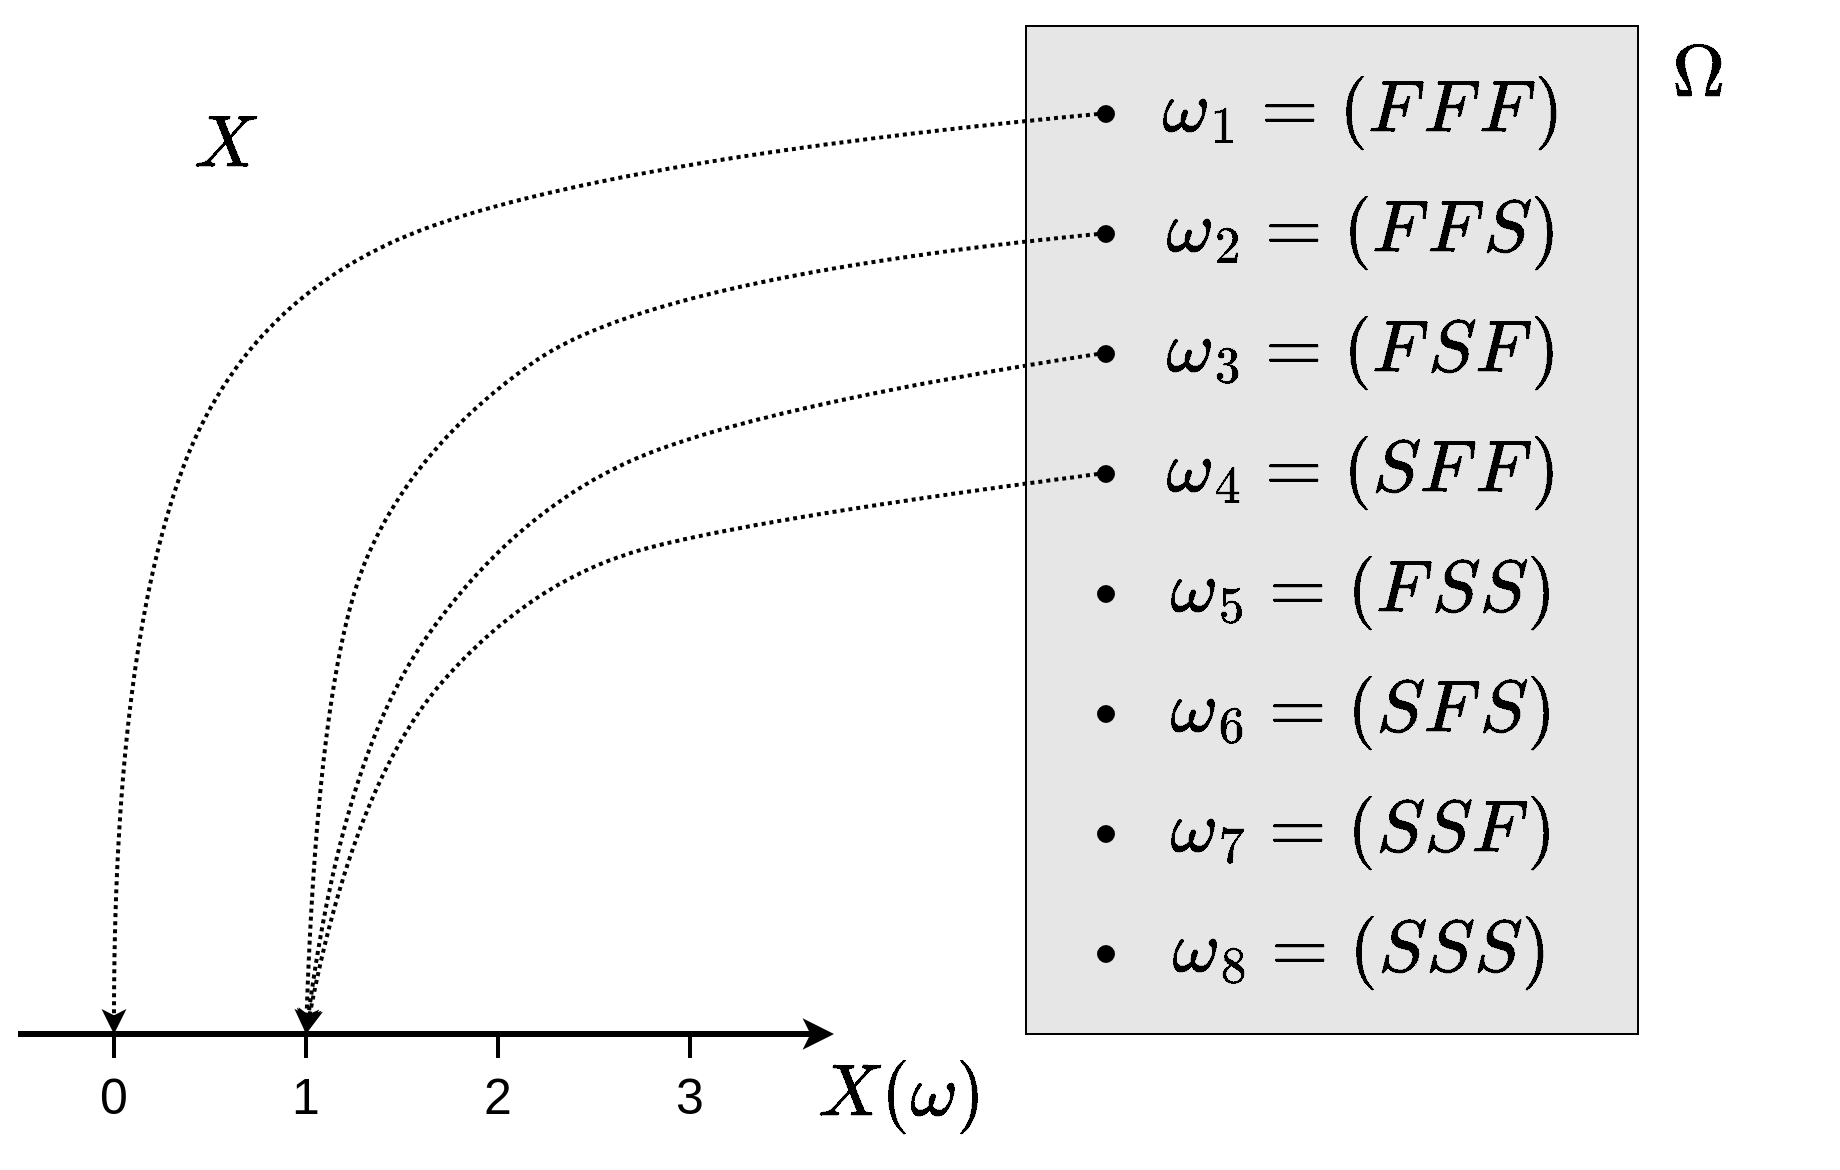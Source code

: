 <mxfile version="24.2.5" type="device">
  <diagram name="Página-1" id="E-DP9fMv0TR5NF7smadX">
    <mxGraphModel dx="1364" dy="843" grid="1" gridSize="6" guides="1" tooltips="1" connect="1" arrows="1" fold="1" page="1" pageScale="1" pageWidth="919" pageHeight="600" math="1" shadow="0">
      <root>
        <mxCell id="0" />
        <mxCell id="1" parent="0" />
        <mxCell id="CFI3S7LzRvd9iii7xQHX-2" value="" style="rounded=0;whiteSpace=wrap;html=1;fillColor=#E6E6E6;" parent="1" vertex="1">
          <mxGeometry x="552" y="24" width="306" height="504" as="geometry" />
        </mxCell>
        <mxCell id="CFI3S7LzRvd9iii7xQHX-3" value="\(\Omega\)" style="text;html=1;align=center;verticalAlign=middle;whiteSpace=wrap;rounded=0;fontSize=31;" parent="1" vertex="1">
          <mxGeometry x="858" y="24" width="60" height="48" as="geometry" />
        </mxCell>
        <mxCell id="CFI3S7LzRvd9iii7xQHX-4" value="\(\omega_1 = (FFF)\)" style="text;html=1;align=center;verticalAlign=middle;whiteSpace=wrap;rounded=0;fontSize=31;" parent="1" vertex="1">
          <mxGeometry x="612" y="42" width="216" height="48" as="geometry" />
        </mxCell>
        <mxCell id="CFI3S7LzRvd9iii7xQHX-5" value="\(\omega_2 = (FFS)\)" style="text;html=1;align=center;verticalAlign=middle;whiteSpace=wrap;rounded=0;fontSize=31;" parent="1" vertex="1">
          <mxGeometry x="612" y="102" width="216" height="48" as="geometry" />
        </mxCell>
        <mxCell id="CFI3S7LzRvd9iii7xQHX-6" value="\(\omega_3 = (FSF)\)" style="text;html=1;align=center;verticalAlign=middle;whiteSpace=wrap;rounded=0;fontSize=31;" parent="1" vertex="1">
          <mxGeometry x="612" y="162" width="216" height="48" as="geometry" />
        </mxCell>
        <mxCell id="CFI3S7LzRvd9iii7xQHX-7" value="\(\omega_4 = (SFF)\)" style="text;html=1;align=center;verticalAlign=middle;whiteSpace=wrap;rounded=0;fontSize=31;" parent="1" vertex="1">
          <mxGeometry x="612" y="222" width="216" height="48" as="geometry" />
        </mxCell>
        <mxCell id="CFI3S7LzRvd9iii7xQHX-8" value="\(\omega_5 = (FSS)\)" style="text;html=1;align=center;verticalAlign=middle;whiteSpace=wrap;rounded=0;fontSize=31;" parent="1" vertex="1">
          <mxGeometry x="612" y="282" width="216" height="48" as="geometry" />
        </mxCell>
        <mxCell id="CFI3S7LzRvd9iii7xQHX-9" value="\(\omega_6 = (SFS)\)" style="text;html=1;align=center;verticalAlign=middle;whiteSpace=wrap;rounded=0;fontSize=31;" parent="1" vertex="1">
          <mxGeometry x="612" y="342" width="216" height="48" as="geometry" />
        </mxCell>
        <mxCell id="CFI3S7LzRvd9iii7xQHX-10" value="\(\omega_7 = (SSF)\)" style="text;html=1;align=center;verticalAlign=middle;whiteSpace=wrap;rounded=0;fontSize=31;" parent="1" vertex="1">
          <mxGeometry x="612" y="402" width="216" height="48" as="geometry" />
        </mxCell>
        <mxCell id="CFI3S7LzRvd9iii7xQHX-11" value="\(\omega_8 = (SSS)\)" style="text;html=1;align=center;verticalAlign=middle;whiteSpace=wrap;rounded=0;fontSize=31;" parent="1" vertex="1">
          <mxGeometry x="612" y="462" width="216" height="48" as="geometry" />
        </mxCell>
        <mxCell id="CFI3S7LzRvd9iii7xQHX-12" value="" style="ellipse;whiteSpace=wrap;html=1;fillColor=#000000;" parent="1" vertex="1">
          <mxGeometry x="588" y="64" width="8" height="8" as="geometry" />
        </mxCell>
        <mxCell id="CFI3S7LzRvd9iii7xQHX-13" value="" style="ellipse;whiteSpace=wrap;html=1;fillColor=#000000;" parent="1" vertex="1">
          <mxGeometry x="588" y="124" width="8" height="8" as="geometry" />
        </mxCell>
        <mxCell id="CFI3S7LzRvd9iii7xQHX-14" value="" style="ellipse;whiteSpace=wrap;html=1;fillColor=#000000;" parent="1" vertex="1">
          <mxGeometry x="588" y="184" width="8" height="8" as="geometry" />
        </mxCell>
        <mxCell id="CFI3S7LzRvd9iii7xQHX-15" value="" style="ellipse;whiteSpace=wrap;html=1;fillColor=#000000;" parent="1" vertex="1">
          <mxGeometry x="588" y="244" width="8" height="8" as="geometry" />
        </mxCell>
        <mxCell id="CFI3S7LzRvd9iii7xQHX-16" value="" style="ellipse;whiteSpace=wrap;html=1;fillColor=#000000;" parent="1" vertex="1">
          <mxGeometry x="588" y="304" width="8" height="8" as="geometry" />
        </mxCell>
        <mxCell id="CFI3S7LzRvd9iii7xQHX-17" value="" style="ellipse;whiteSpace=wrap;html=1;fillColor=#000000;" parent="1" vertex="1">
          <mxGeometry x="588" y="364" width="8" height="8" as="geometry" />
        </mxCell>
        <mxCell id="CFI3S7LzRvd9iii7xQHX-18" value="" style="ellipse;whiteSpace=wrap;html=1;fillColor=#000000;" parent="1" vertex="1">
          <mxGeometry x="588" y="424" width="8" height="8" as="geometry" />
        </mxCell>
        <mxCell id="CFI3S7LzRvd9iii7xQHX-19" value="" style="ellipse;whiteSpace=wrap;html=1;fillColor=#000000;" parent="1" vertex="1">
          <mxGeometry x="588" y="484" width="8" height="8" as="geometry" />
        </mxCell>
        <mxCell id="CFI3S7LzRvd9iii7xQHX-20" value="" style="endArrow=classic;html=1;rounded=0;strokeWidth=3;" parent="1" edge="1">
          <mxGeometry width="50" height="50" relative="1" as="geometry">
            <mxPoint x="48" y="528" as="sourcePoint" />
            <mxPoint x="456" y="528" as="targetPoint" />
          </mxGeometry>
        </mxCell>
        <mxCell id="CFI3S7LzRvd9iii7xQHX-21" value="" style="endArrow=none;html=1;rounded=0;strokeWidth=2;" parent="1" edge="1">
          <mxGeometry width="50" height="50" relative="1" as="geometry">
            <mxPoint x="96" y="540" as="sourcePoint" />
            <mxPoint x="96" y="528" as="targetPoint" />
          </mxGeometry>
        </mxCell>
        <mxCell id="CFI3S7LzRvd9iii7xQHX-22" value="" style="endArrow=none;html=1;rounded=0;strokeWidth=2;" parent="1" edge="1">
          <mxGeometry width="50" height="50" relative="1" as="geometry">
            <mxPoint x="192" y="540" as="sourcePoint" />
            <mxPoint x="192" y="528" as="targetPoint" />
          </mxGeometry>
        </mxCell>
        <mxCell id="CFI3S7LzRvd9iii7xQHX-23" value="" style="endArrow=none;html=1;rounded=0;strokeWidth=2;" parent="1" edge="1">
          <mxGeometry width="50" height="50" relative="1" as="geometry">
            <mxPoint x="288" y="540" as="sourcePoint" />
            <mxPoint x="288" y="528" as="targetPoint" />
          </mxGeometry>
        </mxCell>
        <mxCell id="CFI3S7LzRvd9iii7xQHX-24" value="" style="endArrow=none;html=1;rounded=0;strokeWidth=2;" parent="1" edge="1">
          <mxGeometry width="50" height="50" relative="1" as="geometry">
            <mxPoint x="384" y="540" as="sourcePoint" />
            <mxPoint x="384" y="528" as="targetPoint" />
          </mxGeometry>
        </mxCell>
        <mxCell id="CFI3S7LzRvd9iii7xQHX-25" value="0" style="text;html=1;align=center;verticalAlign=middle;whiteSpace=wrap;rounded=0;fontSize=25;" parent="1" vertex="1">
          <mxGeometry x="66" y="534" width="60" height="48" as="geometry" />
        </mxCell>
        <mxCell id="CFI3S7LzRvd9iii7xQHX-27" value="1" style="text;html=1;align=center;verticalAlign=middle;whiteSpace=wrap;rounded=0;fontSize=25;" parent="1" vertex="1">
          <mxGeometry x="162" y="534" width="60" height="48" as="geometry" />
        </mxCell>
        <mxCell id="CFI3S7LzRvd9iii7xQHX-28" value="2" style="text;html=1;align=center;verticalAlign=middle;whiteSpace=wrap;rounded=0;fontSize=25;" parent="1" vertex="1">
          <mxGeometry x="258" y="534" width="60" height="48" as="geometry" />
        </mxCell>
        <mxCell id="CFI3S7LzRvd9iii7xQHX-29" value="3" style="text;html=1;align=center;verticalAlign=middle;whiteSpace=wrap;rounded=0;fontSize=25;" parent="1" vertex="1">
          <mxGeometry x="354" y="534" width="60" height="48" as="geometry" />
        </mxCell>
        <mxCell id="CFI3S7LzRvd9iii7xQHX-30" value="" style="curved=1;endArrow=classic;html=1;rounded=0;exitX=0;exitY=0.5;exitDx=0;exitDy=0;strokeWidth=2;dashed=1;dashPattern=1 1;" parent="1" source="CFI3S7LzRvd9iii7xQHX-12" edge="1">
          <mxGeometry width="50" height="50" relative="1" as="geometry">
            <mxPoint x="432" y="102" as="sourcePoint" />
            <mxPoint x="96" y="528" as="targetPoint" />
            <Array as="points">
              <mxPoint x="354" y="90" />
              <mxPoint x="162" y="156" />
              <mxPoint x="96" y="342" />
            </Array>
          </mxGeometry>
        </mxCell>
        <mxCell id="CFI3S7LzRvd9iii7xQHX-31" value="" style="curved=1;endArrow=classic;html=1;rounded=0;exitX=0;exitY=0.5;exitDx=0;exitDy=0;strokeWidth=2;dashed=1;dashPattern=1 1;" parent="1" source="CFI3S7LzRvd9iii7xQHX-13" edge="1">
          <mxGeometry width="50" height="50" relative="1" as="geometry">
            <mxPoint x="684" y="92" as="sourcePoint" />
            <mxPoint x="192" y="528" as="targetPoint" />
            <Array as="points">
              <mxPoint x="366" y="150" />
              <mxPoint x="246" y="234" />
              <mxPoint x="198" y="348" />
            </Array>
          </mxGeometry>
        </mxCell>
        <mxCell id="CFI3S7LzRvd9iii7xQHX-32" value="" style="curved=1;endArrow=classic;html=1;rounded=0;exitX=0;exitY=0.5;exitDx=0;exitDy=0;strokeWidth=2;dashed=1;dashPattern=1 1;" parent="1" source="CFI3S7LzRvd9iii7xQHX-14" edge="1">
          <mxGeometry width="50" height="50" relative="1" as="geometry">
            <mxPoint x="588" y="152" as="sourcePoint" />
            <mxPoint x="192" y="528" as="targetPoint" />
            <Array as="points">
              <mxPoint x="408" y="216" />
              <mxPoint x="294" y="270" />
              <mxPoint x="210" y="390" />
            </Array>
          </mxGeometry>
        </mxCell>
        <mxCell id="CFI3S7LzRvd9iii7xQHX-33" value="" style="curved=1;endArrow=classic;html=1;rounded=0;exitX=0;exitY=0.5;exitDx=0;exitDy=0;strokeWidth=2;dashed=1;dashPattern=1 1;" parent="1" source="CFI3S7LzRvd9iii7xQHX-15" edge="1">
          <mxGeometry width="50" height="50" relative="1" as="geometry">
            <mxPoint x="588" y="212" as="sourcePoint" />
            <mxPoint x="192" y="528" as="targetPoint" />
            <Array as="points">
              <mxPoint x="420" y="270" />
              <mxPoint x="306" y="300" />
              <mxPoint x="216" y="402" />
            </Array>
          </mxGeometry>
        </mxCell>
        <mxCell id="CFI3S7LzRvd9iii7xQHX-39" value="\(X\)" style="text;html=1;align=center;verticalAlign=middle;whiteSpace=wrap;rounded=0;fontSize=31;" parent="1" vertex="1">
          <mxGeometry x="122" y="59" width="60" height="48" as="geometry" />
        </mxCell>
        <mxCell id="CFI3S7LzRvd9iii7xQHX-40" value="\(X(\omega)\)" style="text;html=1;align=center;verticalAlign=middle;whiteSpace=wrap;rounded=0;fontSize=31;" parent="1" vertex="1">
          <mxGeometry x="460" y="534" width="60" height="48" as="geometry" />
        </mxCell>
      </root>
    </mxGraphModel>
  </diagram>
</mxfile>
